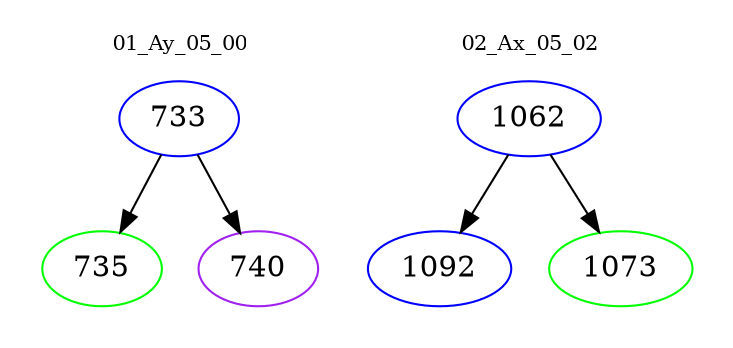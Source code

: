 digraph{
subgraph cluster_0 {
color = white
label = "01_Ay_05_00";
fontsize=10;
T0_733 [label="733", color="blue"]
T0_733 -> T0_735 [color="black"]
T0_735 [label="735", color="green"]
T0_733 -> T0_740 [color="black"]
T0_740 [label="740", color="purple"]
}
subgraph cluster_1 {
color = white
label = "02_Ax_05_02";
fontsize=10;
T1_1062 [label="1062", color="blue"]
T1_1062 -> T1_1092 [color="black"]
T1_1092 [label="1092", color="blue"]
T1_1062 -> T1_1073 [color="black"]
T1_1073 [label="1073", color="green"]
}
}
